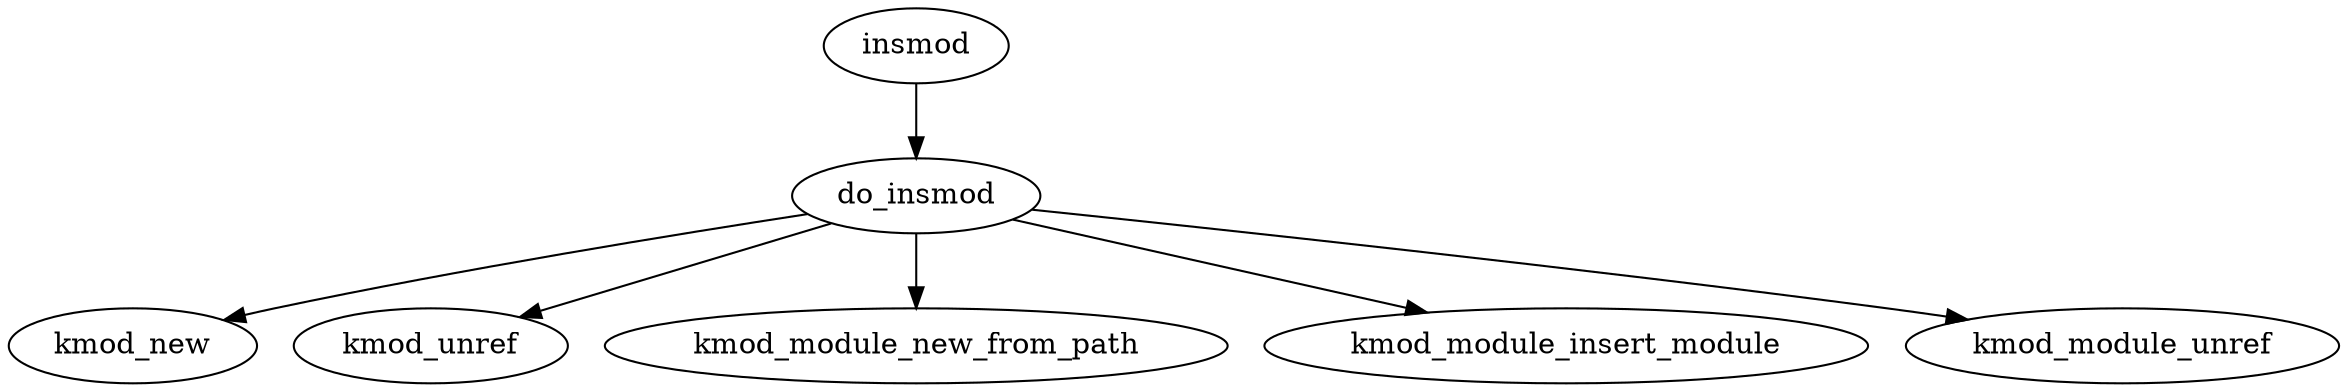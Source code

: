 digraph G {
	insmod -> do_insmod;

	do_insmod -> kmod_new;
	do_insmod -> kmod_unref;

	do_insmod -> kmod_module_new_from_path;
	do_insmod -> kmod_module_insert_module;
	do_insmod -> kmod_module_unref;
}
